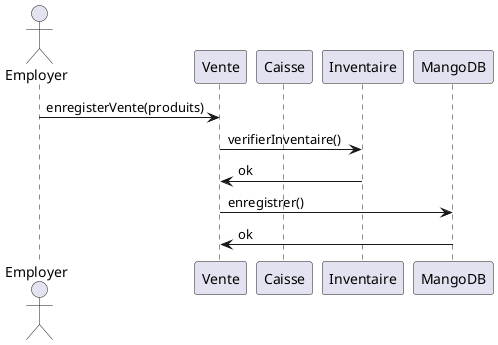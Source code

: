 @startuml
actor Employer
participant "Vente"
participant "Caisse"
participant "Inventaire"
participant "MangoDB"

Employer -> "Vente" : enregisterVente(produits)
"Vente" -> "Inventaire" : verifierInventaire()
"Inventaire" -> "Vente" : ok
"Vente" -> "MangoDB" : enregistrer()
"MangoDB" -> "Vente" : ok
@enduml